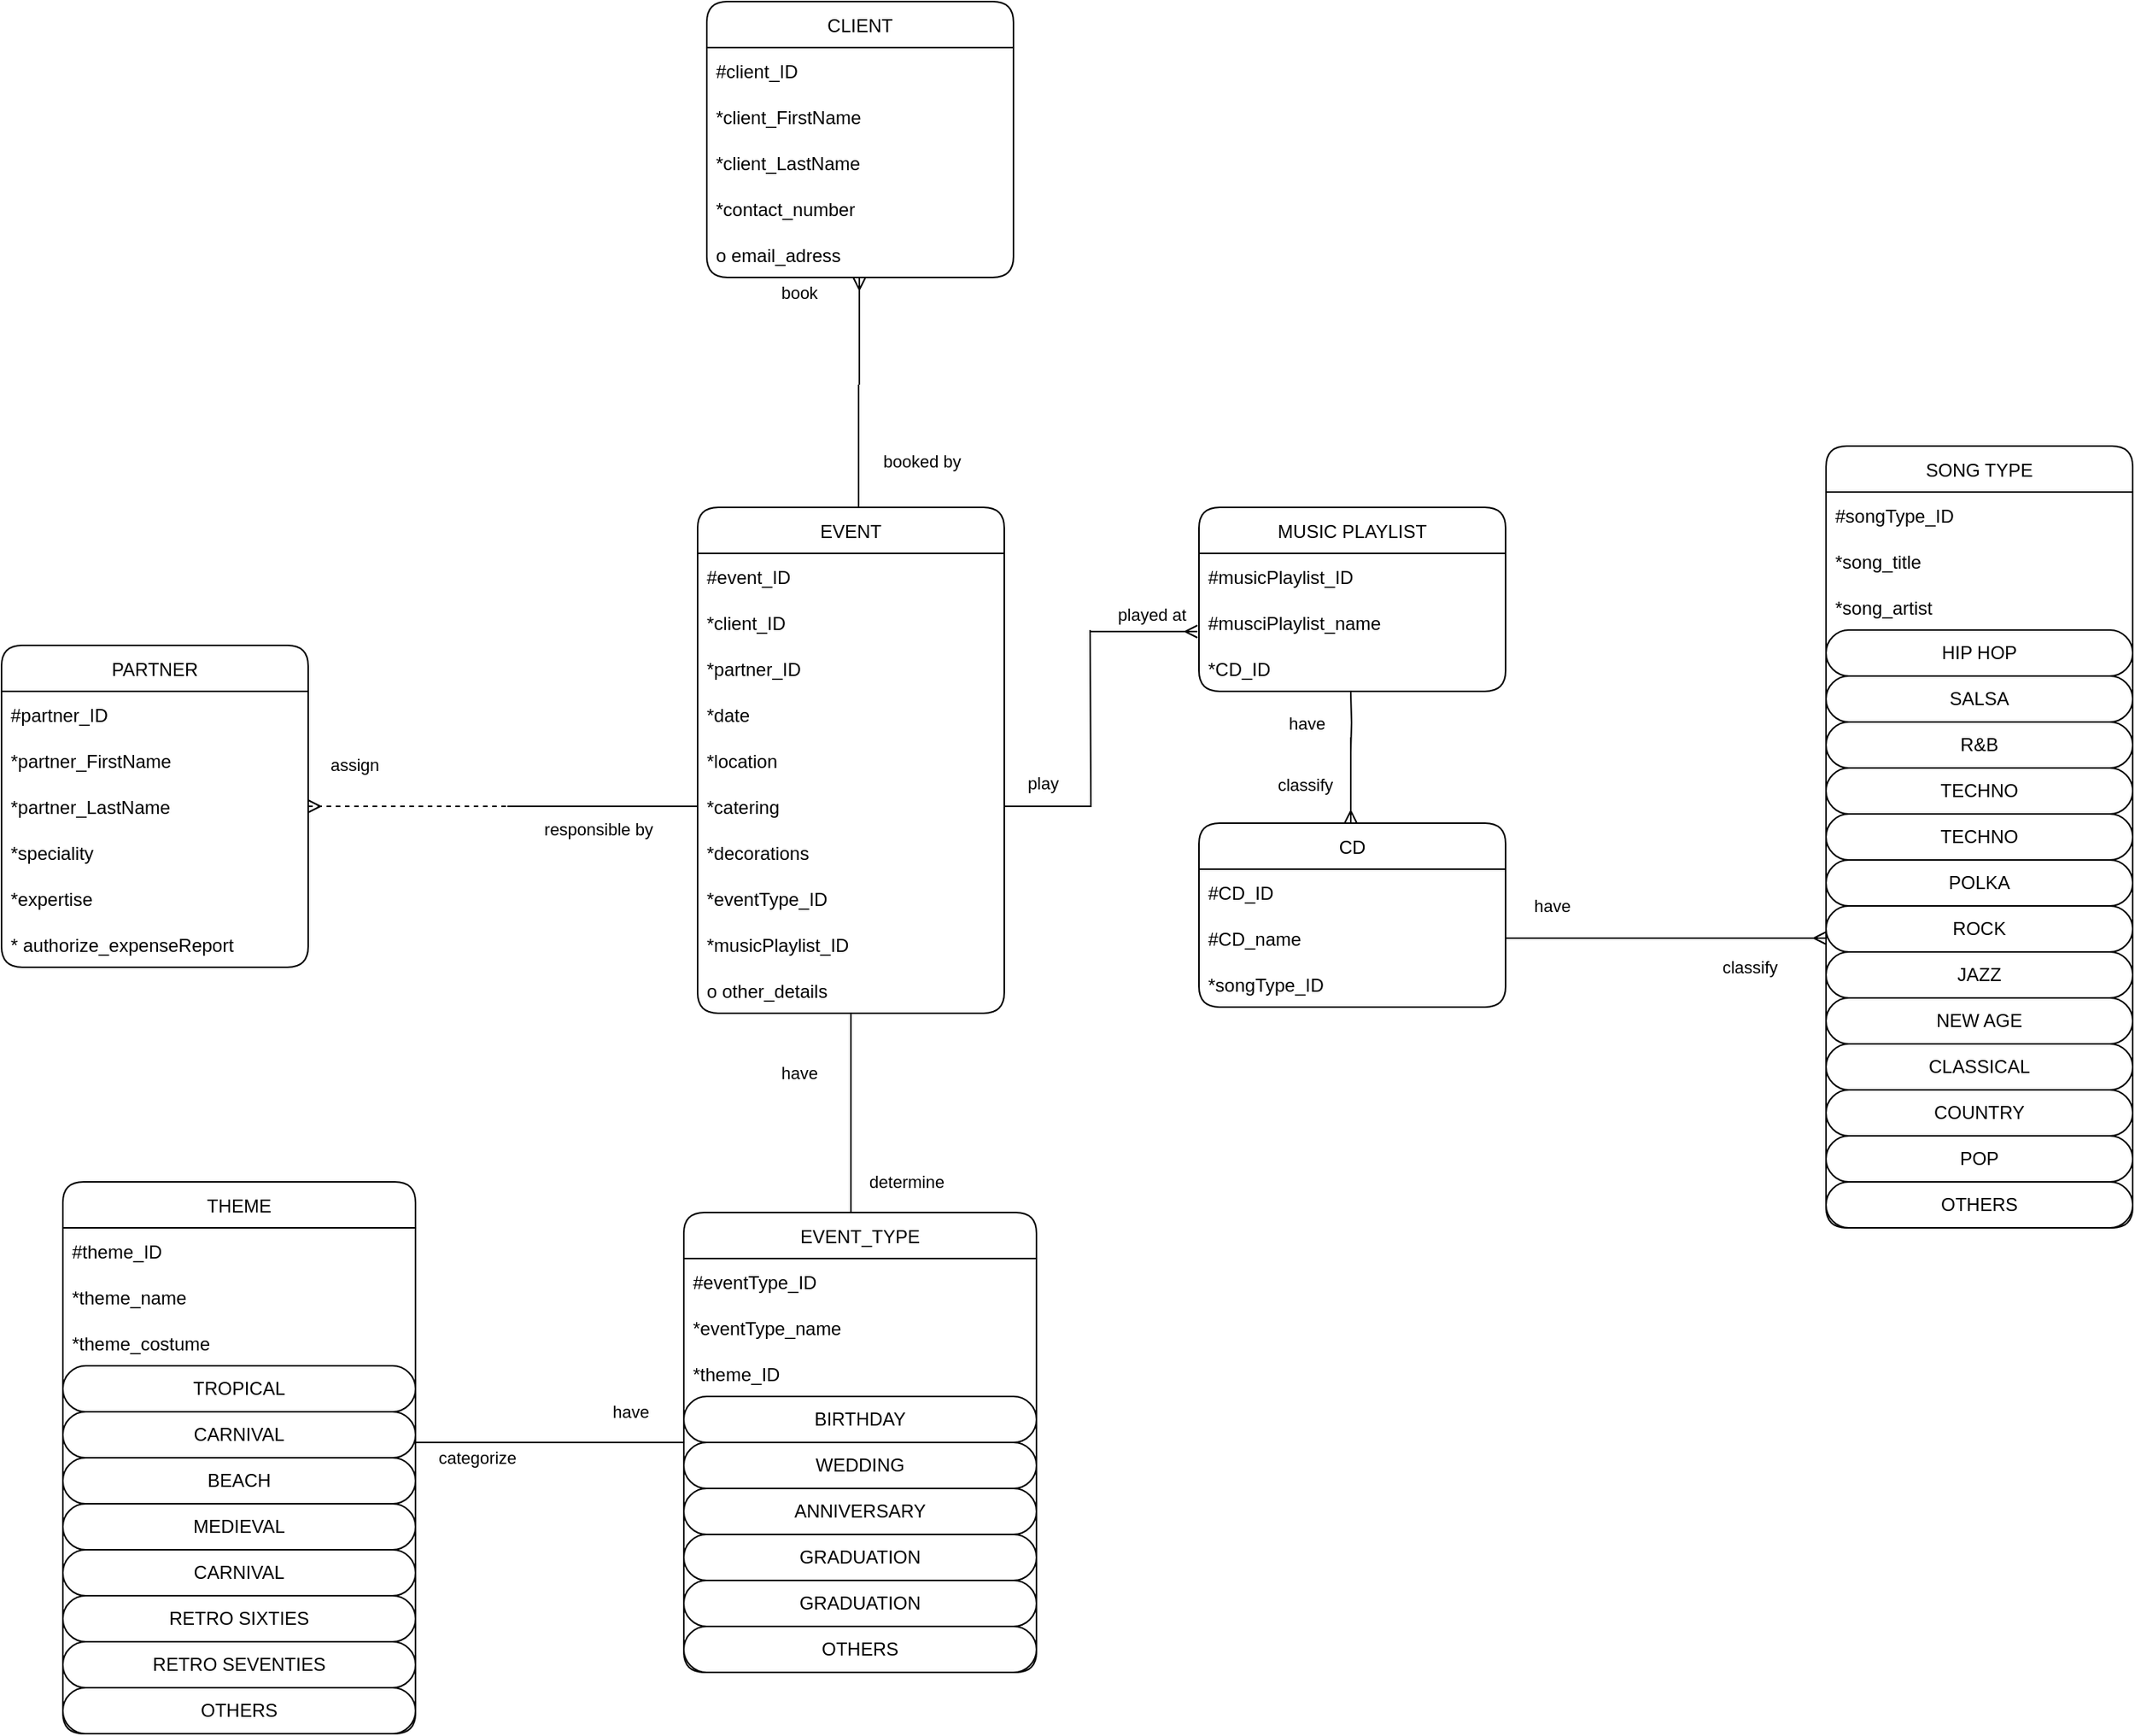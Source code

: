 <mxfile version="15.4.3" type="github">
  <diagram id="XRH6Lqyjns6NIkFxwFMz" name="Page-1">
    <mxGraphModel dx="2420" dy="1822" grid="1" gridSize="10" guides="1" tooltips="1" connect="1" arrows="1" fold="1" page="1" pageScale="1" pageWidth="850" pageHeight="1100" math="0" shadow="0">
      <root>
        <mxCell id="0" />
        <mxCell id="1" parent="0" />
        <mxCell id="zP1shWWx7kafnxMG2WYC-1" value="PARTNER" style="swimlane;fontStyle=0;childLayout=stackLayout;horizontal=1;startSize=30;horizontalStack=0;resizeParent=1;resizeParentMax=0;resizeLast=0;collapsible=1;marginBottom=0;rounded=1;" vertex="1" parent="1">
          <mxGeometry x="-80" y="280" width="200" height="210" as="geometry" />
        </mxCell>
        <mxCell id="zP1shWWx7kafnxMG2WYC-2" value="#partner_ID" style="text;strokeColor=none;fillColor=none;align=left;verticalAlign=middle;spacingLeft=4;spacingRight=4;overflow=hidden;points=[[0,0.5],[1,0.5]];portConstraint=eastwest;rotatable=0;" vertex="1" parent="zP1shWWx7kafnxMG2WYC-1">
          <mxGeometry y="30" width="200" height="30" as="geometry" />
        </mxCell>
        <mxCell id="zP1shWWx7kafnxMG2WYC-3" value="*partner_FirstName" style="text;strokeColor=none;fillColor=none;align=left;verticalAlign=middle;spacingLeft=4;spacingRight=4;overflow=hidden;points=[[0,0.5],[1,0.5]];portConstraint=eastwest;rotatable=0;" vertex="1" parent="zP1shWWx7kafnxMG2WYC-1">
          <mxGeometry y="60" width="200" height="30" as="geometry" />
        </mxCell>
        <mxCell id="zP1shWWx7kafnxMG2WYC-6" value="*partner_LastName" style="text;strokeColor=none;fillColor=none;align=left;verticalAlign=middle;spacingLeft=4;spacingRight=4;overflow=hidden;points=[[0,0.5],[1,0.5]];portConstraint=eastwest;rotatable=0;" vertex="1" parent="zP1shWWx7kafnxMG2WYC-1">
          <mxGeometry y="90" width="200" height="30" as="geometry" />
        </mxCell>
        <mxCell id="zP1shWWx7kafnxMG2WYC-4" value="*speciality" style="text;strokeColor=none;fillColor=none;align=left;verticalAlign=middle;spacingLeft=4;spacingRight=4;overflow=hidden;points=[[0,0.5],[1,0.5]];portConstraint=eastwest;rotatable=0;" vertex="1" parent="zP1shWWx7kafnxMG2WYC-1">
          <mxGeometry y="120" width="200" height="30" as="geometry" />
        </mxCell>
        <mxCell id="zP1shWWx7kafnxMG2WYC-7" value="*expertise" style="text;strokeColor=none;fillColor=none;align=left;verticalAlign=middle;spacingLeft=4;spacingRight=4;overflow=hidden;points=[[0,0.5],[1,0.5]];portConstraint=eastwest;rotatable=0;" vertex="1" parent="zP1shWWx7kafnxMG2WYC-1">
          <mxGeometry y="150" width="200" height="30" as="geometry" />
        </mxCell>
        <mxCell id="zP1shWWx7kafnxMG2WYC-99" value="* authorize_expenseReport" style="text;strokeColor=none;fillColor=none;align=left;verticalAlign=middle;spacingLeft=4;spacingRight=4;overflow=hidden;points=[[0,0.5],[1,0.5]];portConstraint=eastwest;rotatable=0;" vertex="1" parent="zP1shWWx7kafnxMG2WYC-1">
          <mxGeometry y="180" width="200" height="30" as="geometry" />
        </mxCell>
        <mxCell id="zP1shWWx7kafnxMG2WYC-129" value="have" style="edgeStyle=orthogonalEdgeStyle;curved=0;rounded=1;sketch=0;orthogonalLoop=1;jettySize=auto;html=1;fontColor=#000000;startArrow=none;startFill=0;endArrow=none;endFill=0;strokeColor=#000000;fillColor=#F694C1;" edge="1" parent="1" source="zP1shWWx7kafnxMG2WYC-14">
          <mxGeometry x="0.333" y="-34" relative="1" as="geometry">
            <mxPoint x="474" y="580" as="targetPoint" />
            <mxPoint as="offset" />
          </mxGeometry>
        </mxCell>
        <mxCell id="zP1shWWx7kafnxMG2WYC-14" value="EVENT" style="swimlane;fontStyle=0;childLayout=stackLayout;horizontal=1;startSize=30;horizontalStack=0;resizeParent=1;resizeParentMax=0;resizeLast=0;collapsible=1;marginBottom=0;rounded=1;" vertex="1" parent="1">
          <mxGeometry x="374" y="190" width="200" height="330" as="geometry" />
        </mxCell>
        <mxCell id="zP1shWWx7kafnxMG2WYC-15" value="#event_ID" style="text;strokeColor=none;fillColor=none;align=left;verticalAlign=middle;spacingLeft=4;spacingRight=4;overflow=hidden;points=[[0,0.5],[1,0.5]];portConstraint=eastwest;rotatable=0;" vertex="1" parent="zP1shWWx7kafnxMG2WYC-14">
          <mxGeometry y="30" width="200" height="30" as="geometry" />
        </mxCell>
        <mxCell id="zP1shWWx7kafnxMG2WYC-58" value="*client_ID" style="text;strokeColor=none;fillColor=none;align=left;verticalAlign=middle;spacingLeft=4;spacingRight=4;overflow=hidden;points=[[0,0.5],[1,0.5]];portConstraint=eastwest;rotatable=0;" vertex="1" parent="zP1shWWx7kafnxMG2WYC-14">
          <mxGeometry y="60" width="200" height="30" as="geometry" />
        </mxCell>
        <mxCell id="zP1shWWx7kafnxMG2WYC-59" value="*partner_ID" style="text;strokeColor=none;fillColor=none;align=left;verticalAlign=middle;spacingLeft=4;spacingRight=4;overflow=hidden;points=[[0,0.5],[1,0.5]];portConstraint=eastwest;rotatable=0;" vertex="1" parent="zP1shWWx7kafnxMG2WYC-14">
          <mxGeometry y="90" width="200" height="30" as="geometry" />
        </mxCell>
        <mxCell id="zP1shWWx7kafnxMG2WYC-16" value="*date" style="text;strokeColor=none;fillColor=none;align=left;verticalAlign=middle;spacingLeft=4;spacingRight=4;overflow=hidden;points=[[0,0.5],[1,0.5]];portConstraint=eastwest;rotatable=0;" vertex="1" parent="zP1shWWx7kafnxMG2WYC-14">
          <mxGeometry y="120" width="200" height="30" as="geometry" />
        </mxCell>
        <mxCell id="zP1shWWx7kafnxMG2WYC-17" value="*location" style="text;strokeColor=none;fillColor=none;align=left;verticalAlign=middle;spacingLeft=4;spacingRight=4;overflow=hidden;points=[[0,0.5],[1,0.5]];portConstraint=eastwest;rotatable=0;" vertex="1" parent="zP1shWWx7kafnxMG2WYC-14">
          <mxGeometry y="150" width="200" height="30" as="geometry" />
        </mxCell>
        <mxCell id="zP1shWWx7kafnxMG2WYC-18" value="*catering" style="text;strokeColor=none;fillColor=none;align=left;verticalAlign=middle;spacingLeft=4;spacingRight=4;overflow=hidden;points=[[0,0.5],[1,0.5]];portConstraint=eastwest;rotatable=0;" vertex="1" parent="zP1shWWx7kafnxMG2WYC-14">
          <mxGeometry y="180" width="200" height="30" as="geometry" />
        </mxCell>
        <mxCell id="zP1shWWx7kafnxMG2WYC-19" value="*decorations" style="text;strokeColor=none;fillColor=none;align=left;verticalAlign=middle;spacingLeft=4;spacingRight=4;overflow=hidden;points=[[0,0.5],[1,0.5]];portConstraint=eastwest;rotatable=0;" vertex="1" parent="zP1shWWx7kafnxMG2WYC-14">
          <mxGeometry y="210" width="200" height="30" as="geometry" />
        </mxCell>
        <mxCell id="zP1shWWx7kafnxMG2WYC-61" value="*eventType_ID" style="text;strokeColor=none;fillColor=none;align=left;verticalAlign=middle;spacingLeft=4;spacingRight=4;overflow=hidden;points=[[0,0.5],[1,0.5]];portConstraint=eastwest;rotatable=0;" vertex="1" parent="zP1shWWx7kafnxMG2WYC-14">
          <mxGeometry y="240" width="200" height="30" as="geometry" />
        </mxCell>
        <mxCell id="zP1shWWx7kafnxMG2WYC-82" value="*musicPlaylist_ID" style="text;strokeColor=none;fillColor=none;align=left;verticalAlign=middle;spacingLeft=4;spacingRight=4;overflow=hidden;points=[[0,0.5],[1,0.5]];portConstraint=eastwest;rotatable=0;" vertex="1" parent="zP1shWWx7kafnxMG2WYC-14">
          <mxGeometry y="270" width="200" height="30" as="geometry" />
        </mxCell>
        <mxCell id="zP1shWWx7kafnxMG2WYC-27" value="o other_details" style="text;strokeColor=none;fillColor=none;align=left;verticalAlign=middle;spacingLeft=4;spacingRight=4;overflow=hidden;points=[[0,0.5],[1,0.5]];portConstraint=eastwest;rotatable=0;" vertex="1" parent="zP1shWWx7kafnxMG2WYC-14">
          <mxGeometry y="300" width="200" height="30" as="geometry" />
        </mxCell>
        <mxCell id="zP1shWWx7kafnxMG2WYC-20" value="CLIENT" style="swimlane;fontStyle=0;childLayout=stackLayout;horizontal=1;startSize=30;horizontalStack=0;resizeParent=1;resizeParentMax=0;resizeLast=0;collapsible=1;marginBottom=0;rounded=1;" vertex="1" parent="1">
          <mxGeometry x="380" y="-140" width="200" height="180" as="geometry" />
        </mxCell>
        <mxCell id="zP1shWWx7kafnxMG2WYC-21" value="#client_ID" style="text;strokeColor=none;fillColor=none;align=left;verticalAlign=middle;spacingLeft=4;spacingRight=4;overflow=hidden;points=[[0,0.5],[1,0.5]];portConstraint=eastwest;rotatable=0;" vertex="1" parent="zP1shWWx7kafnxMG2WYC-20">
          <mxGeometry y="30" width="200" height="30" as="geometry" />
        </mxCell>
        <mxCell id="zP1shWWx7kafnxMG2WYC-22" value="*client_FirstName" style="text;strokeColor=none;fillColor=none;align=left;verticalAlign=middle;spacingLeft=4;spacingRight=4;overflow=hidden;points=[[0,0.5],[1,0.5]];portConstraint=eastwest;rotatable=0;" vertex="1" parent="zP1shWWx7kafnxMG2WYC-20">
          <mxGeometry y="60" width="200" height="30" as="geometry" />
        </mxCell>
        <mxCell id="zP1shWWx7kafnxMG2WYC-23" value="*client_LastName" style="text;strokeColor=none;fillColor=none;align=left;verticalAlign=middle;spacingLeft=4;spacingRight=4;overflow=hidden;points=[[0,0.5],[1,0.5]];portConstraint=eastwest;rotatable=0;" vertex="1" parent="zP1shWWx7kafnxMG2WYC-20">
          <mxGeometry y="90" width="200" height="30" as="geometry" />
        </mxCell>
        <mxCell id="zP1shWWx7kafnxMG2WYC-24" value="*contact_number" style="text;strokeColor=none;fillColor=none;align=left;verticalAlign=middle;spacingLeft=4;spacingRight=4;overflow=hidden;points=[[0,0.5],[1,0.5]];portConstraint=eastwest;rotatable=0;" vertex="1" parent="zP1shWWx7kafnxMG2WYC-20">
          <mxGeometry y="120" width="200" height="30" as="geometry" />
        </mxCell>
        <mxCell id="zP1shWWx7kafnxMG2WYC-25" value="o email_adress" style="text;strokeColor=none;fillColor=none;align=left;verticalAlign=middle;spacingLeft=4;spacingRight=4;overflow=hidden;points=[[0,0.5],[1,0.5]];portConstraint=eastwest;rotatable=0;" vertex="1" parent="zP1shWWx7kafnxMG2WYC-20">
          <mxGeometry y="150" width="200" height="30" as="geometry" />
        </mxCell>
        <mxCell id="zP1shWWx7kafnxMG2WYC-132" value="have" style="edgeStyle=orthogonalEdgeStyle;curved=0;rounded=1;sketch=0;orthogonalLoop=1;jettySize=auto;html=1;fontColor=#000000;startArrow=none;startFill=0;endArrow=none;endFill=0;strokeColor=#000000;fillColor=#F694C1;" edge="1" parent="1">
          <mxGeometry y="30" relative="1" as="geometry">
            <mxPoint x="800" y="350" as="targetPoint" />
            <mxPoint x="800" y="310" as="sourcePoint" />
            <mxPoint as="offset" />
          </mxGeometry>
        </mxCell>
        <mxCell id="zP1shWWx7kafnxMG2WYC-28" value="MUSIC PLAYLIST" style="swimlane;fontStyle=0;childLayout=stackLayout;horizontal=1;startSize=30;horizontalStack=0;resizeParent=1;resizeParentMax=0;resizeLast=0;collapsible=1;marginBottom=0;rounded=1;" vertex="1" parent="1">
          <mxGeometry x="701" y="190" width="200" height="120" as="geometry" />
        </mxCell>
        <mxCell id="zP1shWWx7kafnxMG2WYC-29" value="#musicPlaylist_ID" style="text;strokeColor=none;fillColor=none;align=left;verticalAlign=middle;spacingLeft=4;spacingRight=4;overflow=hidden;points=[[0,0.5],[1,0.5]];portConstraint=eastwest;rotatable=0;" vertex="1" parent="zP1shWWx7kafnxMG2WYC-28">
          <mxGeometry y="30" width="200" height="30" as="geometry" />
        </mxCell>
        <mxCell id="zP1shWWx7kafnxMG2WYC-30" value="#musciPlaylist_name" style="text;strokeColor=none;fillColor=none;align=left;verticalAlign=middle;spacingLeft=4;spacingRight=4;overflow=hidden;points=[[0,0.5],[1,0.5]];portConstraint=eastwest;rotatable=0;" vertex="1" parent="zP1shWWx7kafnxMG2WYC-28">
          <mxGeometry y="60" width="200" height="30" as="geometry" />
        </mxCell>
        <mxCell id="zP1shWWx7kafnxMG2WYC-86" value="*CD_ID" style="text;strokeColor=none;fillColor=none;align=left;verticalAlign=middle;spacingLeft=4;spacingRight=4;overflow=hidden;points=[[0,0.5],[1,0.5]];portConstraint=eastwest;rotatable=0;" vertex="1" parent="zP1shWWx7kafnxMG2WYC-28">
          <mxGeometry y="90" width="200" height="30" as="geometry" />
        </mxCell>
        <mxCell id="zP1shWWx7kafnxMG2WYC-131" value="categorize" style="edgeStyle=orthogonalEdgeStyle;curved=0;rounded=1;sketch=0;orthogonalLoop=1;jettySize=auto;html=1;fontColor=#000000;startArrow=none;startFill=0;endArrow=none;endFill=0;strokeColor=#000000;fillColor=#F694C1;" edge="1" parent="1">
          <mxGeometry x="-0.111" y="-10" relative="1" as="geometry">
            <mxPoint x="280" y="800" as="targetPoint" />
            <mxPoint x="190" y="800" as="sourcePoint" />
            <mxPoint as="offset" />
          </mxGeometry>
        </mxCell>
        <mxCell id="zP1shWWx7kafnxMG2WYC-34" value="THEME" style="swimlane;fontStyle=0;childLayout=stackLayout;horizontal=1;startSize=30;horizontalStack=0;resizeParent=1;resizeParentMax=0;resizeLast=0;collapsible=1;marginBottom=0;rounded=1;" vertex="1" parent="1">
          <mxGeometry x="-40" y="630" width="230" height="360" as="geometry" />
        </mxCell>
        <mxCell id="zP1shWWx7kafnxMG2WYC-35" value="#theme_ID" style="text;strokeColor=none;fillColor=none;align=left;verticalAlign=middle;spacingLeft=4;spacingRight=4;overflow=hidden;points=[[0,0.5],[1,0.5]];portConstraint=eastwest;rotatable=0;" vertex="1" parent="zP1shWWx7kafnxMG2WYC-34">
          <mxGeometry y="30" width="230" height="30" as="geometry" />
        </mxCell>
        <mxCell id="zP1shWWx7kafnxMG2WYC-36" value="*theme_name" style="text;strokeColor=none;fillColor=none;align=left;verticalAlign=middle;spacingLeft=4;spacingRight=4;overflow=hidden;points=[[0,0.5],[1,0.5]];portConstraint=eastwest;rotatable=0;" vertex="1" parent="zP1shWWx7kafnxMG2WYC-34">
          <mxGeometry y="60" width="230" height="30" as="geometry" />
        </mxCell>
        <mxCell id="zP1shWWx7kafnxMG2WYC-75" value="*theme_costume" style="text;strokeColor=none;fillColor=none;align=left;verticalAlign=middle;spacingLeft=4;spacingRight=4;overflow=hidden;points=[[0,0.5],[1,0.5]];portConstraint=eastwest;rotatable=0;" vertex="1" parent="zP1shWWx7kafnxMG2WYC-34">
          <mxGeometry y="90" width="230" height="30" as="geometry" />
        </mxCell>
        <mxCell id="zP1shWWx7kafnxMG2WYC-51" value="TROPICAL" style="rounded=1;whiteSpace=wrap;html=1;arcSize=50;" vertex="1" parent="zP1shWWx7kafnxMG2WYC-34">
          <mxGeometry y="120" width="230" height="30" as="geometry" />
        </mxCell>
        <mxCell id="zP1shWWx7kafnxMG2WYC-52" value="CARNIVAL" style="rounded=1;whiteSpace=wrap;html=1;arcSize=50;" vertex="1" parent="zP1shWWx7kafnxMG2WYC-34">
          <mxGeometry y="150" width="230" height="30" as="geometry" />
        </mxCell>
        <mxCell id="zP1shWWx7kafnxMG2WYC-54" value="BEACH" style="rounded=1;whiteSpace=wrap;html=1;arcSize=50;" vertex="1" parent="zP1shWWx7kafnxMG2WYC-34">
          <mxGeometry y="180" width="230" height="30" as="geometry" />
        </mxCell>
        <mxCell id="zP1shWWx7kafnxMG2WYC-55" value="MEDIEVAL" style="rounded=1;whiteSpace=wrap;html=1;arcSize=50;" vertex="1" parent="zP1shWWx7kafnxMG2WYC-34">
          <mxGeometry y="210" width="230" height="30" as="geometry" />
        </mxCell>
        <mxCell id="zP1shWWx7kafnxMG2WYC-56" value="CARNIVAL" style="rounded=1;whiteSpace=wrap;html=1;arcSize=50;" vertex="1" parent="zP1shWWx7kafnxMG2WYC-34">
          <mxGeometry y="240" width="230" height="30" as="geometry" />
        </mxCell>
        <mxCell id="zP1shWWx7kafnxMG2WYC-76" value="RETRO SIXTIES" style="rounded=1;whiteSpace=wrap;html=1;arcSize=50;" vertex="1" parent="zP1shWWx7kafnxMG2WYC-34">
          <mxGeometry y="270" width="230" height="30" as="geometry" />
        </mxCell>
        <mxCell id="zP1shWWx7kafnxMG2WYC-77" value="RETRO SEVENTIES" style="rounded=1;whiteSpace=wrap;html=1;arcSize=50;" vertex="1" parent="zP1shWWx7kafnxMG2WYC-34">
          <mxGeometry y="300" width="230" height="30" as="geometry" />
        </mxCell>
        <mxCell id="zP1shWWx7kafnxMG2WYC-78" value="OTHERS" style="rounded=1;whiteSpace=wrap;html=1;arcSize=50;" vertex="1" parent="zP1shWWx7kafnxMG2WYC-34">
          <mxGeometry y="330" width="230" height="30" as="geometry" />
        </mxCell>
        <mxCell id="zP1shWWx7kafnxMG2WYC-128" value="determine" style="edgeStyle=orthogonalEdgeStyle;curved=0;rounded=1;sketch=0;orthogonalLoop=1;jettySize=auto;html=1;fontColor=#000000;startArrow=none;startFill=0;endArrow=none;endFill=0;strokeColor=#000000;fillColor=#F694C1;" edge="1" parent="1">
          <mxGeometry x="-0.429" y="-36" relative="1" as="geometry">
            <mxPoint x="474" y="580" as="targetPoint" />
            <mxPoint x="474" y="650" as="sourcePoint" />
            <mxPoint as="offset" />
          </mxGeometry>
        </mxCell>
        <mxCell id="zP1shWWx7kafnxMG2WYC-130" value="have" style="edgeStyle=orthogonalEdgeStyle;curved=0;rounded=1;sketch=0;orthogonalLoop=1;jettySize=auto;html=1;fontColor=#000000;startArrow=none;startFill=0;endArrow=none;endFill=0;strokeColor=#000000;fillColor=#F694C1;" edge="1" parent="1" source="zP1shWWx7kafnxMG2WYC-65">
          <mxGeometry x="-0.176" y="-20" relative="1" as="geometry">
            <mxPoint x="280" y="800" as="targetPoint" />
            <mxPoint as="offset" />
          </mxGeometry>
        </mxCell>
        <mxCell id="zP1shWWx7kafnxMG2WYC-65" value="EVENT_TYPE" style="swimlane;fontStyle=0;childLayout=stackLayout;horizontal=1;startSize=30;horizontalStack=0;resizeParent=1;resizeParentMax=0;resizeLast=0;collapsible=1;marginBottom=0;rounded=1;" vertex="1" parent="1">
          <mxGeometry x="365" y="650" width="230" height="300" as="geometry" />
        </mxCell>
        <mxCell id="zP1shWWx7kafnxMG2WYC-66" value="#eventType_ID" style="text;strokeColor=none;fillColor=none;align=left;verticalAlign=middle;spacingLeft=4;spacingRight=4;overflow=hidden;points=[[0,0.5],[1,0.5]];portConstraint=eastwest;rotatable=0;" vertex="1" parent="zP1shWWx7kafnxMG2WYC-65">
          <mxGeometry y="30" width="230" height="30" as="geometry" />
        </mxCell>
        <mxCell id="zP1shWWx7kafnxMG2WYC-67" value="*eventType_name" style="text;strokeColor=none;fillColor=none;align=left;verticalAlign=middle;spacingLeft=4;spacingRight=4;overflow=hidden;points=[[0,0.5],[1,0.5]];portConstraint=eastwest;rotatable=0;" vertex="1" parent="zP1shWWx7kafnxMG2WYC-65">
          <mxGeometry y="60" width="230" height="30" as="geometry" />
        </mxCell>
        <mxCell id="zP1shWWx7kafnxMG2WYC-68" value="*theme_ID" style="text;strokeColor=none;fillColor=none;align=left;verticalAlign=middle;spacingLeft=4;spacingRight=4;overflow=hidden;points=[[0,0.5],[1,0.5]];portConstraint=eastwest;rotatable=0;" vertex="1" parent="zP1shWWx7kafnxMG2WYC-65">
          <mxGeometry y="90" width="230" height="30" as="geometry" />
        </mxCell>
        <mxCell id="zP1shWWx7kafnxMG2WYC-69" value="BIRTHDAY" style="rounded=1;whiteSpace=wrap;html=1;arcSize=50;" vertex="1" parent="zP1shWWx7kafnxMG2WYC-65">
          <mxGeometry y="120" width="230" height="30" as="geometry" />
        </mxCell>
        <mxCell id="zP1shWWx7kafnxMG2WYC-70" value="WEDDING" style="rounded=1;whiteSpace=wrap;html=1;arcSize=50;" vertex="1" parent="zP1shWWx7kafnxMG2WYC-65">
          <mxGeometry y="150" width="230" height="30" as="geometry" />
        </mxCell>
        <mxCell id="zP1shWWx7kafnxMG2WYC-71" value="ANNIVERSARY" style="rounded=1;whiteSpace=wrap;html=1;arcSize=50;" vertex="1" parent="zP1shWWx7kafnxMG2WYC-65">
          <mxGeometry y="180" width="230" height="30" as="geometry" />
        </mxCell>
        <mxCell id="zP1shWWx7kafnxMG2WYC-72" value="GRADUATION" style="rounded=1;whiteSpace=wrap;html=1;arcSize=50;" vertex="1" parent="zP1shWWx7kafnxMG2WYC-65">
          <mxGeometry y="210" width="230" height="30" as="geometry" />
        </mxCell>
        <mxCell id="zP1shWWx7kafnxMG2WYC-73" value="GRADUATION" style="rounded=1;whiteSpace=wrap;html=1;arcSize=50;" vertex="1" parent="zP1shWWx7kafnxMG2WYC-65">
          <mxGeometry y="240" width="230" height="30" as="geometry" />
        </mxCell>
        <mxCell id="zP1shWWx7kafnxMG2WYC-74" value="OTHERS" style="rounded=1;whiteSpace=wrap;html=1;arcSize=50;" vertex="1" parent="zP1shWWx7kafnxMG2WYC-65">
          <mxGeometry y="270" width="230" height="30" as="geometry" />
        </mxCell>
        <mxCell id="zP1shWWx7kafnxMG2WYC-125" value="classify" style="edgeStyle=orthogonalEdgeStyle;curved=0;rounded=1;sketch=0;orthogonalLoop=1;jettySize=auto;html=1;fontColor=#000000;strokeColor=#000000;fillColor=#F694C1;endArrow=none;endFill=0;startArrow=ERmany;startFill=0;" edge="1" parent="1" source="zP1shWWx7kafnxMG2WYC-79">
          <mxGeometry x="-0.071" y="30" relative="1" as="geometry">
            <mxPoint x="800" y="340" as="targetPoint" />
            <Array as="points">
              <mxPoint x="800" y="380" />
              <mxPoint x="800" y="380" />
            </Array>
            <mxPoint y="1" as="offset" />
          </mxGeometry>
        </mxCell>
        <mxCell id="zP1shWWx7kafnxMG2WYC-79" value="CD" style="swimlane;fontStyle=0;childLayout=stackLayout;horizontal=1;startSize=30;horizontalStack=0;resizeParent=1;resizeParentMax=0;resizeLast=0;collapsible=1;marginBottom=0;rounded=1;" vertex="1" parent="1">
          <mxGeometry x="701" y="396" width="200" height="120" as="geometry" />
        </mxCell>
        <mxCell id="zP1shWWx7kafnxMG2WYC-84" value="#CD_ID" style="text;strokeColor=none;fillColor=none;align=left;verticalAlign=middle;spacingLeft=4;spacingRight=4;overflow=hidden;points=[[0,0.5],[1,0.5]];portConstraint=eastwest;rotatable=0;" vertex="1" parent="zP1shWWx7kafnxMG2WYC-79">
          <mxGeometry y="30" width="200" height="30" as="geometry" />
        </mxCell>
        <mxCell id="zP1shWWx7kafnxMG2WYC-87" value="#CD_name" style="text;strokeColor=none;fillColor=none;align=left;verticalAlign=middle;spacingLeft=4;spacingRight=4;overflow=hidden;points=[[0,0.5],[1,0.5]];portConstraint=eastwest;rotatable=0;" vertex="1" parent="zP1shWWx7kafnxMG2WYC-79">
          <mxGeometry y="60" width="200" height="30" as="geometry" />
        </mxCell>
        <mxCell id="zP1shWWx7kafnxMG2WYC-85" value="*songType_ID" style="text;strokeColor=none;fillColor=none;align=left;verticalAlign=middle;spacingLeft=4;spacingRight=4;overflow=hidden;points=[[0,0.5],[1,0.5]];portConstraint=eastwest;rotatable=0;" vertex="1" parent="zP1shWWx7kafnxMG2WYC-79">
          <mxGeometry y="90" width="200" height="30" as="geometry" />
        </mxCell>
        <mxCell id="zP1shWWx7kafnxMG2WYC-88" value="SONG TYPE" style="swimlane;fontStyle=0;childLayout=stackLayout;horizontal=1;startSize=30;horizontalStack=0;resizeParent=1;resizeParentMax=0;resizeLast=0;collapsible=1;marginBottom=0;rounded=1;" vertex="1" parent="1">
          <mxGeometry x="1110" y="150" width="200" height="510" as="geometry" />
        </mxCell>
        <mxCell id="zP1shWWx7kafnxMG2WYC-89" value="#songType_ID" style="text;strokeColor=none;fillColor=none;align=left;verticalAlign=middle;spacingLeft=4;spacingRight=4;overflow=hidden;points=[[0,0.5],[1,0.5]];portConstraint=eastwest;rotatable=0;" vertex="1" parent="zP1shWWx7kafnxMG2WYC-88">
          <mxGeometry y="30" width="200" height="30" as="geometry" />
        </mxCell>
        <mxCell id="zP1shWWx7kafnxMG2WYC-90" value="*song_title" style="text;strokeColor=none;fillColor=none;align=left;verticalAlign=middle;spacingLeft=4;spacingRight=4;overflow=hidden;points=[[0,0.5],[1,0.5]];portConstraint=eastwest;rotatable=0;" vertex="1" parent="zP1shWWx7kafnxMG2WYC-88">
          <mxGeometry y="60" width="200" height="30" as="geometry" />
        </mxCell>
        <mxCell id="zP1shWWx7kafnxMG2WYC-135" value="*song_artist" style="text;strokeColor=none;fillColor=none;align=left;verticalAlign=middle;spacingLeft=4;spacingRight=4;overflow=hidden;points=[[0,0.5],[1,0.5]];portConstraint=eastwest;rotatable=0;" vertex="1" parent="zP1shWWx7kafnxMG2WYC-88">
          <mxGeometry y="90" width="200" height="30" as="geometry" />
        </mxCell>
        <mxCell id="zP1shWWx7kafnxMG2WYC-102" value="HIP HOP" style="rounded=1;whiteSpace=wrap;html=1;arcSize=50;" vertex="1" parent="zP1shWWx7kafnxMG2WYC-88">
          <mxGeometry y="120" width="200" height="30" as="geometry" />
        </mxCell>
        <mxCell id="zP1shWWx7kafnxMG2WYC-103" value="SALSA" style="rounded=1;whiteSpace=wrap;html=1;arcSize=50;" vertex="1" parent="zP1shWWx7kafnxMG2WYC-88">
          <mxGeometry y="150" width="200" height="30" as="geometry" />
        </mxCell>
        <mxCell id="zP1shWWx7kafnxMG2WYC-104" value="R&amp;amp;B" style="rounded=1;whiteSpace=wrap;html=1;arcSize=50;" vertex="1" parent="zP1shWWx7kafnxMG2WYC-88">
          <mxGeometry y="180" width="200" height="30" as="geometry" />
        </mxCell>
        <mxCell id="zP1shWWx7kafnxMG2WYC-133" value="TECHNO" style="rounded=1;whiteSpace=wrap;html=1;arcSize=50;" vertex="1" parent="zP1shWWx7kafnxMG2WYC-88">
          <mxGeometry y="210" width="200" height="30" as="geometry" />
        </mxCell>
        <mxCell id="zP1shWWx7kafnxMG2WYC-105" value="TECHNO" style="rounded=1;whiteSpace=wrap;html=1;arcSize=50;" vertex="1" parent="zP1shWWx7kafnxMG2WYC-88">
          <mxGeometry y="240" width="200" height="30" as="geometry" />
        </mxCell>
        <mxCell id="zP1shWWx7kafnxMG2WYC-106" value="POLKA" style="rounded=1;whiteSpace=wrap;html=1;arcSize=50;" vertex="1" parent="zP1shWWx7kafnxMG2WYC-88">
          <mxGeometry y="270" width="200" height="30" as="geometry" />
        </mxCell>
        <mxCell id="zP1shWWx7kafnxMG2WYC-107" value="ROCK" style="rounded=1;whiteSpace=wrap;html=1;arcSize=50;" vertex="1" parent="zP1shWWx7kafnxMG2WYC-88">
          <mxGeometry y="300" width="200" height="30" as="geometry" />
        </mxCell>
        <mxCell id="zP1shWWx7kafnxMG2WYC-108" value="JAZZ" style="rounded=1;whiteSpace=wrap;html=1;arcSize=50;" vertex="1" parent="zP1shWWx7kafnxMG2WYC-88">
          <mxGeometry y="330" width="200" height="30" as="geometry" />
        </mxCell>
        <mxCell id="zP1shWWx7kafnxMG2WYC-109" value="NEW AGE" style="rounded=1;whiteSpace=wrap;html=1;arcSize=50;" vertex="1" parent="zP1shWWx7kafnxMG2WYC-88">
          <mxGeometry y="360" width="200" height="30" as="geometry" />
        </mxCell>
        <mxCell id="zP1shWWx7kafnxMG2WYC-110" value="CLASSICAL" style="rounded=1;whiteSpace=wrap;html=1;arcSize=50;" vertex="1" parent="zP1shWWx7kafnxMG2WYC-88">
          <mxGeometry y="390" width="200" height="30" as="geometry" />
        </mxCell>
        <mxCell id="zP1shWWx7kafnxMG2WYC-111" value="COUNTRY" style="rounded=1;whiteSpace=wrap;html=1;arcSize=50;" vertex="1" parent="zP1shWWx7kafnxMG2WYC-88">
          <mxGeometry y="420" width="200" height="30" as="geometry" />
        </mxCell>
        <mxCell id="zP1shWWx7kafnxMG2WYC-112" value="POP" style="rounded=1;whiteSpace=wrap;html=1;arcSize=50;" vertex="1" parent="zP1shWWx7kafnxMG2WYC-88">
          <mxGeometry y="450" width="200" height="30" as="geometry" />
        </mxCell>
        <mxCell id="zP1shWWx7kafnxMG2WYC-113" value="OTHERS" style="rounded=1;whiteSpace=wrap;html=1;arcSize=50;" vertex="1" parent="zP1shWWx7kafnxMG2WYC-88">
          <mxGeometry y="480" width="200" height="30" as="geometry" />
        </mxCell>
        <mxCell id="zP1shWWx7kafnxMG2WYC-114" value="assign" style="edgeStyle=orthogonalEdgeStyle;rounded=0;orthogonalLoop=1;jettySize=auto;html=1;exitX=1;exitY=0.5;exitDx=0;exitDy=0;dashed=1;endArrow=none;endFill=0;startArrow=ERmany;startFill=0;" edge="1" parent="1">
          <mxGeometry x="-0.538" y="27" relative="1" as="geometry">
            <mxPoint x="250" y="385" as="targetPoint" />
            <mxPoint x="120" y="385" as="sourcePoint" />
            <mxPoint as="offset" />
          </mxGeometry>
        </mxCell>
        <mxCell id="zP1shWWx7kafnxMG2WYC-115" value="responsible by" style="edgeStyle=orthogonalEdgeStyle;rounded=0;orthogonalLoop=1;jettySize=auto;html=1;exitX=0;exitY=0.5;exitDx=0;exitDy=0;endArrow=none;endFill=0;" edge="1" parent="1" source="zP1shWWx7kafnxMG2WYC-18">
          <mxGeometry x="0.032" y="15" relative="1" as="geometry">
            <mxPoint x="250" y="385" as="targetPoint" />
            <mxPoint x="-1" as="offset" />
          </mxGeometry>
        </mxCell>
        <mxCell id="zP1shWWx7kafnxMG2WYC-120" value="booked by" style="edgeStyle=orthogonalEdgeStyle;rounded=0;orthogonalLoop=1;jettySize=auto;html=1;endArrow=none;endFill=0;exitX=0.53;exitY=0;exitDx=0;exitDy=0;exitPerimeter=0;" edge="1" parent="1">
          <mxGeometry x="-0.25" y="-41" relative="1" as="geometry">
            <mxPoint x="479" y="110" as="targetPoint" />
            <mxPoint x="479" y="190" as="sourcePoint" />
            <mxPoint as="offset" />
          </mxGeometry>
        </mxCell>
        <mxCell id="zP1shWWx7kafnxMG2WYC-121" value="book" style="edgeStyle=orthogonalEdgeStyle;rounded=0;orthogonalLoop=1;jettySize=auto;html=1;endArrow=ERmany;endFill=0;exitX=0.53;exitY=0;exitDx=0;exitDy=0;exitPerimeter=0;startArrow=none;startFill=0;" edge="1" parent="1">
          <mxGeometry x="0.714" y="40" relative="1" as="geometry">
            <mxPoint x="479.5" y="40" as="targetPoint" />
            <mxPoint x="479.5" y="110" as="sourcePoint" />
            <mxPoint as="offset" />
          </mxGeometry>
        </mxCell>
        <mxCell id="zP1shWWx7kafnxMG2WYC-122" value="play" style="edgeStyle=orthogonalEdgeStyle;rounded=0;orthogonalLoop=1;jettySize=auto;html=1;exitX=1;exitY=0.5;exitDx=0;exitDy=0;startArrow=none;startFill=0;endArrow=none;endFill=0;" edge="1" parent="1" source="zP1shWWx7kafnxMG2WYC-18">
          <mxGeometry x="-0.696" y="15" relative="1" as="geometry">
            <mxPoint x="630" y="270" as="targetPoint" />
            <mxPoint x="-1" as="offset" />
          </mxGeometry>
        </mxCell>
        <mxCell id="zP1shWWx7kafnxMG2WYC-124" value="played at" style="edgeStyle=orthogonalEdgeStyle;rounded=0;orthogonalLoop=1;jettySize=auto;html=1;exitX=0;exitY=0.5;exitDx=0;exitDy=0;startArrow=ERmany;startFill=0;endArrow=none;endFill=0;" edge="1" parent="1">
          <mxGeometry x="-0.143" y="-11" relative="1" as="geometry">
            <mxPoint x="630" y="271" as="targetPoint" />
            <mxPoint x="700" y="271" as="sourcePoint" />
            <mxPoint as="offset" />
          </mxGeometry>
        </mxCell>
        <mxCell id="zP1shWWx7kafnxMG2WYC-126" value="classify" style="edgeStyle=orthogonalEdgeStyle;curved=0;rounded=1;sketch=0;orthogonalLoop=1;jettySize=auto;html=1;fontColor=#000000;startArrow=ERmany;startFill=0;endArrow=none;endFill=0;strokeColor=#000000;fillColor=#F694C1;" edge="1" parent="1">
          <mxGeometry x="-0.091" y="19" relative="1" as="geometry">
            <mxPoint x="1000" y="471" as="targetPoint" />
            <mxPoint x="1110" y="471" as="sourcePoint" />
            <mxPoint as="offset" />
          </mxGeometry>
        </mxCell>
        <mxCell id="zP1shWWx7kafnxMG2WYC-127" value="have" style="edgeStyle=orthogonalEdgeStyle;curved=0;rounded=1;sketch=0;orthogonalLoop=1;jettySize=auto;html=1;fontColor=#000000;startArrow=none;startFill=0;endArrow=none;endFill=0;strokeColor=#000000;fillColor=#F694C1;" edge="1" parent="1" source="zP1shWWx7kafnxMG2WYC-87">
          <mxGeometry x="-0.414" y="21" relative="1" as="geometry">
            <mxPoint x="1000" y="471" as="targetPoint" />
            <mxPoint x="1" as="offset" />
          </mxGeometry>
        </mxCell>
      </root>
    </mxGraphModel>
  </diagram>
</mxfile>
